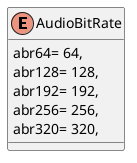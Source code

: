 @startuml
enum AudioBitRate {
    abr64= 64,
    abr128= 128,
    abr192= 192,
    abr256= 256,
    abr320= 320,
}
@enduml
